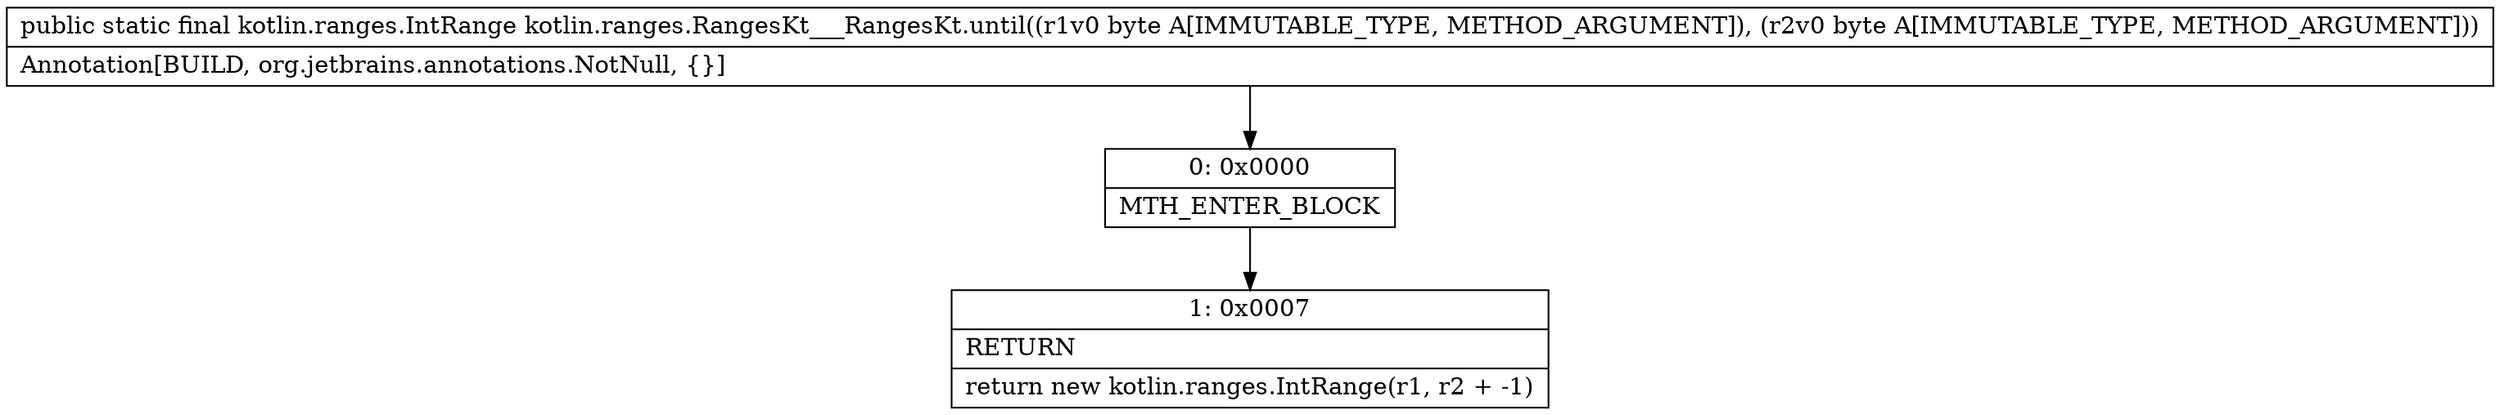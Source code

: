 digraph "CFG forkotlin.ranges.RangesKt___RangesKt.until(BB)Lkotlin\/ranges\/IntRange;" {
Node_0 [shape=record,label="{0\:\ 0x0000|MTH_ENTER_BLOCK\l}"];
Node_1 [shape=record,label="{1\:\ 0x0007|RETURN\l|return new kotlin.ranges.IntRange(r1, r2 + \-1)\l}"];
MethodNode[shape=record,label="{public static final kotlin.ranges.IntRange kotlin.ranges.RangesKt___RangesKt.until((r1v0 byte A[IMMUTABLE_TYPE, METHOD_ARGUMENT]), (r2v0 byte A[IMMUTABLE_TYPE, METHOD_ARGUMENT]))  | Annotation[BUILD, org.jetbrains.annotations.NotNull, \{\}]\l}"];
MethodNode -> Node_0;
Node_0 -> Node_1;
}

